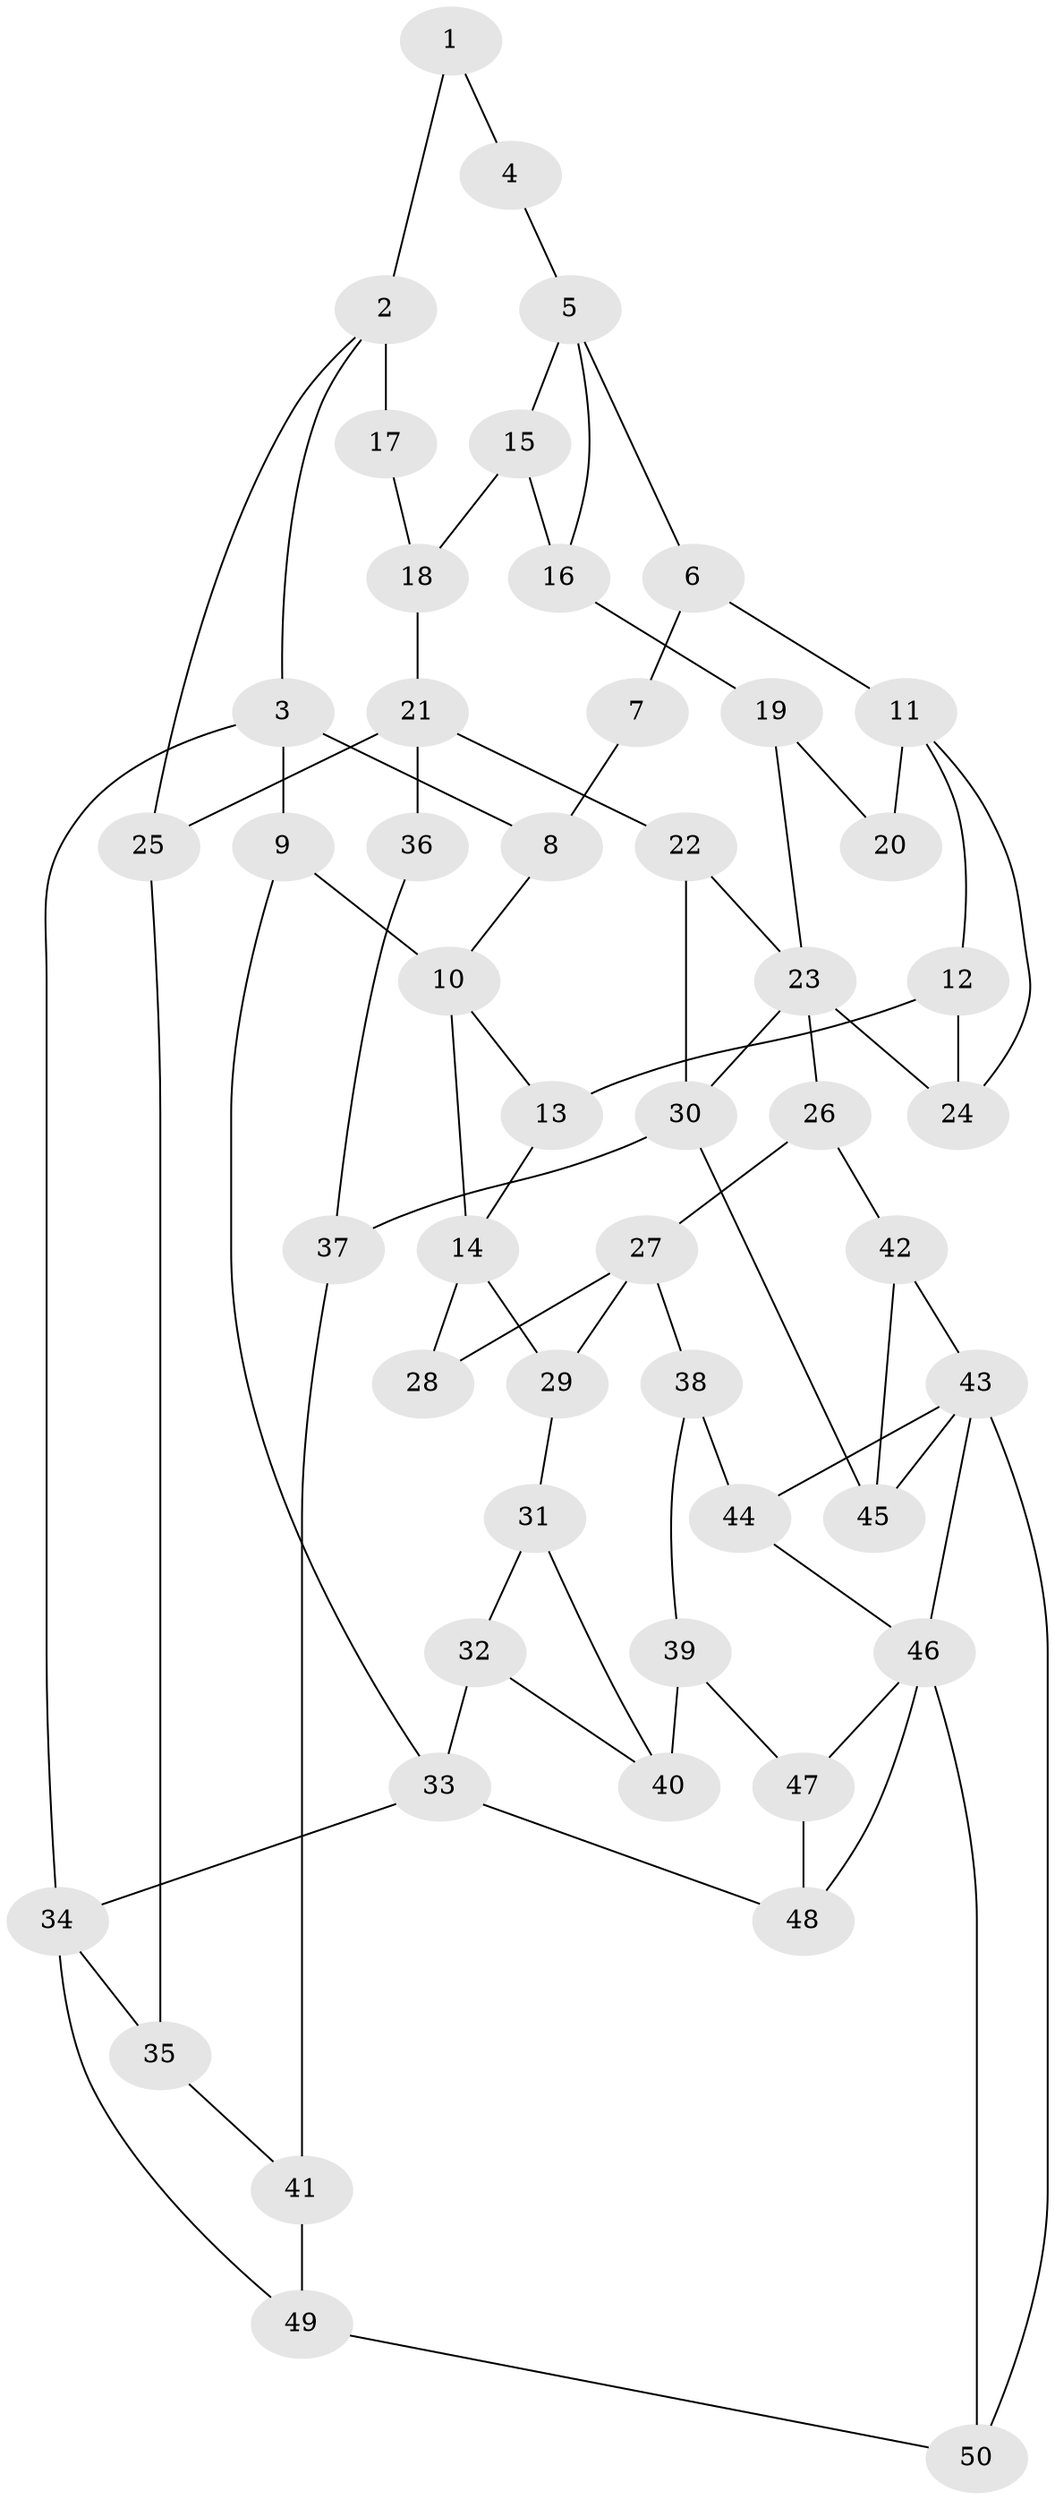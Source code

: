 // original degree distribution, {3: 0.02, 4: 0.25, 6: 0.23, 5: 0.5}
// Generated by graph-tools (version 1.1) at 2025/38/03/09/25 02:38:35]
// undirected, 50 vertices, 80 edges
graph export_dot {
graph [start="1"]
  node [color=gray90,style=filled];
  1;
  2;
  3;
  4;
  5;
  6;
  7;
  8;
  9;
  10;
  11;
  12;
  13;
  14;
  15;
  16;
  17;
  18;
  19;
  20;
  21;
  22;
  23;
  24;
  25;
  26;
  27;
  28;
  29;
  30;
  31;
  32;
  33;
  34;
  35;
  36;
  37;
  38;
  39;
  40;
  41;
  42;
  43;
  44;
  45;
  46;
  47;
  48;
  49;
  50;
  1 -- 2 [weight=2.0];
  1 -- 4 [weight=2.0];
  2 -- 3 [weight=1.0];
  2 -- 17 [weight=2.0];
  2 -- 25 [weight=1.0];
  3 -- 8 [weight=1.0];
  3 -- 9 [weight=2.0];
  3 -- 34 [weight=1.0];
  4 -- 5 [weight=2.0];
  5 -- 6 [weight=2.0];
  5 -- 15 [weight=1.0];
  5 -- 16 [weight=1.0];
  6 -- 7 [weight=2.0];
  6 -- 11 [weight=2.0];
  7 -- 8 [weight=1.0];
  8 -- 10 [weight=1.0];
  9 -- 10 [weight=1.0];
  9 -- 33 [weight=1.0];
  10 -- 13 [weight=1.0];
  10 -- 14 [weight=3.0];
  11 -- 12 [weight=1.0];
  11 -- 20 [weight=2.0];
  11 -- 24 [weight=1.0];
  12 -- 13 [weight=1.0];
  12 -- 24 [weight=1.0];
  13 -- 14 [weight=1.0];
  14 -- 28 [weight=1.0];
  14 -- 29 [weight=1.0];
  15 -- 16 [weight=1.0];
  15 -- 18 [weight=1.0];
  16 -- 19 [weight=1.0];
  17 -- 18 [weight=1.0];
  18 -- 21 [weight=1.0];
  19 -- 20 [weight=1.0];
  19 -- 23 [weight=1.0];
  21 -- 22 [weight=2.0];
  21 -- 25 [weight=1.0];
  21 -- 36 [weight=2.0];
  22 -- 23 [weight=1.0];
  22 -- 30 [weight=2.0];
  23 -- 24 [weight=1.0];
  23 -- 26 [weight=2.0];
  23 -- 30 [weight=1.0];
  25 -- 35 [weight=1.0];
  26 -- 27 [weight=2.0];
  26 -- 42 [weight=1.0];
  27 -- 28 [weight=2.0];
  27 -- 29 [weight=1.0];
  27 -- 38 [weight=1.0];
  29 -- 31 [weight=1.0];
  30 -- 37 [weight=2.0];
  30 -- 45 [weight=1.0];
  31 -- 32 [weight=1.0];
  31 -- 40 [weight=1.0];
  32 -- 33 [weight=1.0];
  32 -- 40 [weight=1.0];
  33 -- 34 [weight=1.0];
  33 -- 48 [weight=1.0];
  34 -- 35 [weight=1.0];
  34 -- 49 [weight=1.0];
  35 -- 41 [weight=1.0];
  36 -- 37 [weight=1.0];
  37 -- 41 [weight=2.0];
  38 -- 39 [weight=1.0];
  38 -- 44 [weight=1.0];
  39 -- 40 [weight=4.0];
  39 -- 47 [weight=1.0];
  41 -- 49 [weight=1.0];
  42 -- 43 [weight=1.0];
  42 -- 45 [weight=1.0];
  43 -- 44 [weight=1.0];
  43 -- 45 [weight=1.0];
  43 -- 46 [weight=2.0];
  43 -- 50 [weight=1.0];
  44 -- 46 [weight=1.0];
  46 -- 47 [weight=1.0];
  46 -- 48 [weight=1.0];
  46 -- 50 [weight=1.0];
  47 -- 48 [weight=1.0];
  49 -- 50 [weight=1.0];
}
